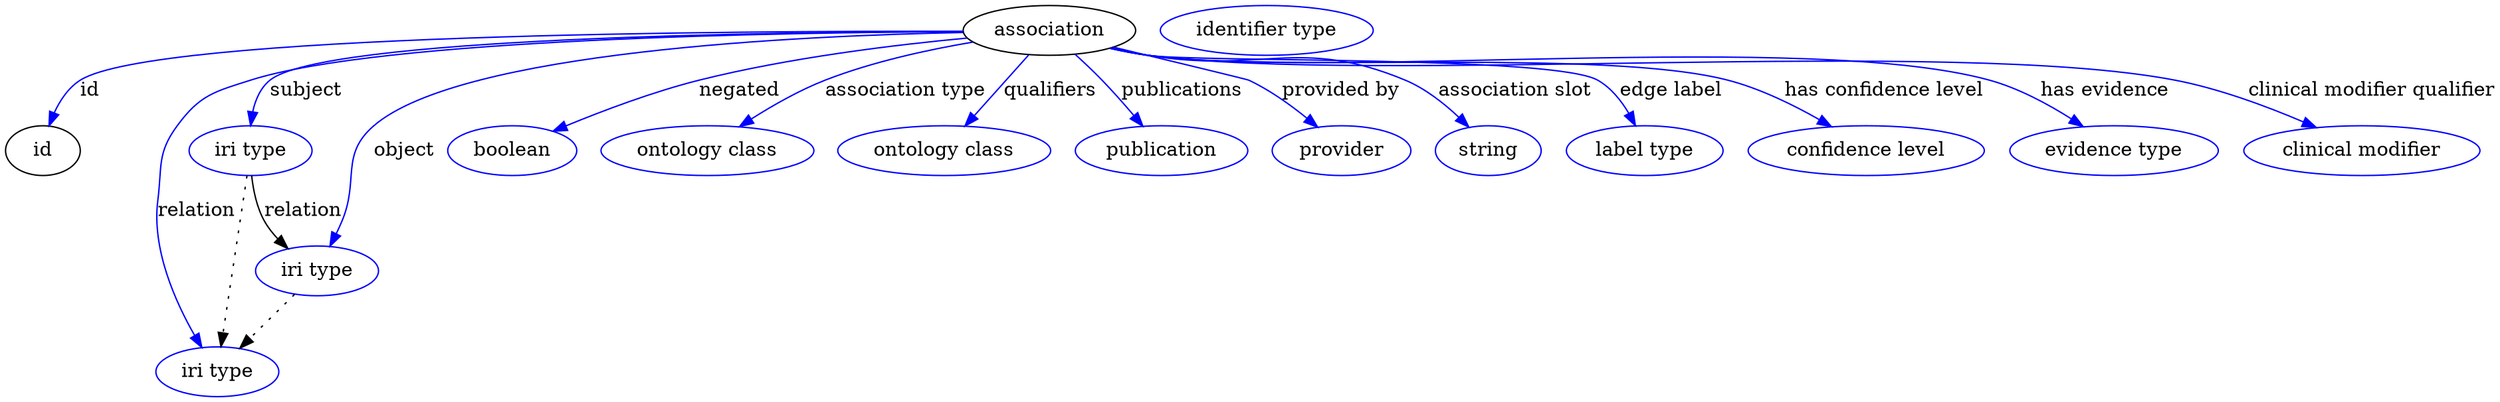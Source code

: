 digraph {
	graph [bb="0,0,1485.3,281"];
	node [label="\N"];
	association	 [height=0.5,
		label=association,
		pos="642,263",
		width=1.3723];
	id	 [height=0.5,
		pos="27,177",
		width=0.75];
	association -> id	 [color=blue,
		label=id,
		lp="63.445,220",
		pos="e,32.878,194.95 592.32,262.57 459.33,261.04 102.29,254.4 57.11,227 48.457,221.75 41.972,212.99 37.282,204.25",
		style=solid];
	subject	 [color=blue,
		height=0.5,
		label="iri type",
		pos="160,177",
		width=0.9834];
	association -> subject	 [color=blue,
		label=subject,
		lp="197.83,220",
		pos="e,161.42,195.12 592.6,262.19 479.63,259.92 209.66,251.93 177.34,227 170.41,221.65 166.24,213.36 163.73,205.06",
		style=solid];
	relation	 [color=blue,
		height=0.5,
		label="iri type",
		pos="140,18",
		width=0.9834];
	association -> relation	 [color=blue,
		label=relation,
		lp="129.38,134",
		pos="e,132.9,35.763 592.31,262.44 486.47,260.72 242.1,253.89 164,227 139.76,218.65 129.87,216.56 116,195 99.51,169.38 102.81,157.15 107.24,\
127 111.43,98.478 121.49,67.064 129.36,45.317",
		style=solid];
	object	 [color=blue,
		height=0.5,
		label="iri type",
		pos="203,91",
		width=0.9834];
	association -> object	 [color=blue,
		label=object,
		lp="257.1,177",
		pos="e,210.15,108.88 592.84,261.01 497.33,256.15 291.56,240.56 239.79,195 215.86,173.94 227.84,156.97 217,127 215.99,124.22 214.92,121.33 \
213.83,118.45",
		style=solid];
	negated	 [color=blue,
		height=0.5,
		label=boolean,
		pos="321,177",
		width=1.0584];
	association -> negated	 [color=blue,
		label=negated,
		lp="464.77,220",
		pos="e,347.9,190.01 594.99,257.38 554.14,251.83 493.65,241.97 442.47,227 413.03,218.39 381.01,205.03 357.23,194.29",
		style=solid];
	"association type"	 [color=blue,
		height=0.5,
		label="ontology class",
		pos="438,177",
		width=1.6931];
	association -> "association type"	 [color=blue,
		label="association type",
		lp="558.91,220",
		pos="e,459.62,194.04 598.45,254.42 572.92,248.52 540.42,239.48 513.19,227 497.41,219.77 481.21,209.44 467.91,200.04",
		style=solid];
	qualifiers	 [color=blue,
		height=0.5,
		label="ontology class",
		pos="578,177",
		width=1.6931];
	association -> qualifiers	 [color=blue,
		label=qualifiers,
		lp="640.05,220",
		pos="e,591.15,194.67 629.05,245.6 619.91,233.32 607.52,216.67 597.24,202.85",
		style=solid];
	publications	 [color=blue,
		height=0.5,
		label=publication,
		pos="707,177",
		width=1.3859];
	association -> publications	 [color=blue,
		label=publications,
		lp="715.22,220",
		pos="e,694.09,194.66 655.76,245.49 660.32,239.63 665.41,233.06 670,227 675.94,219.17 682.34,210.58 688.12,202.77",
		style=solid];
	"provided by"	 [color=blue,
		height=0.5,
		label=provider,
		pos="815,177",
		width=1.1129];
	association -> "provided by"	 [color=blue,
		label="provided by",
		lp="807.63,220",
		pos="e,798.06,193.52 680.19,251.36 709.6,242.28 746.34,230.6 753,227 766.28,219.81 779.5,209.66 790.31,200.38",
		style=solid];
	"association slot"	 [color=blue,
		height=0.5,
		label=string,
		pos="903,177",
		width=0.8403];
	association -> "association slot"	 [color=blue,
		label="association slot",
		lp="909.97,220",
		pos="e,889,193.36 678.57,250.78 685.94,248.62 693.67,246.56 701,245 764.08,231.54 786.05,253.18 845,227 858.75,220.89 871.68,210.42 881.82,\
200.63",
		style=solid];
	"edge label"	 [color=blue,
		height=0.5,
		label="label type",
		pos="996,177",
		width=1.2425];
	association -> "edge label"	 [color=blue,
		label="edge label",
		lp="1002.6,220",
		pos="e,987.04,195.02 678.19,250.56 685.66,248.39 693.52,246.38 701,245 757.08,234.61 906.66,253.8 957,227 967.01,221.67 975.29,212.52 \
981.6,203.5",
		style=solid];
	"has confidence level"	 [color=blue,
		height=0.5,
		label="confidence level",
		pos="1127,177",
		width=1.8836];
	association -> "has confidence level"	 [color=blue,
		label="has confidence level",
		lp="1126.8,220",
		pos="e,1102.9,193.98 677.86,250.55 685.42,248.35 693.41,246.34 701,245 847.39,219.12 891.96,267.49 1035,227 1055.8,221.11 1077.1,209.9 \
1094,199.58",
		style=solid];
	"has evidence"	 [color=blue,
		height=0.5,
		label="evidence type",
		pos="1272,177",
		width=1.6379];
	association -> "has evidence"	 [color=blue,
		label="has evidence",
		lp="1256,220",
		pos="e,1250.6,193.86 677.84,250.45 685.4,248.26 693.4,246.28 701,245 807.8,227.05 1084.1,257.65 1188,227 1207.3,221.3 1226.8,210.13 1242.1,\
199.8",
		style=solid];
	"clinical modifier qualifier"	 [color=blue,
		height=0.5,
		label="clinical modifier",
		pos="1417,177",
		width=1.8975];
	association -> "clinical modifier qualifier"	 [color=blue,
		label="clinical modifier qualifier",
		lp="1411.1,220",
		pos="e,1386.7,193.15 677.83,250.41 685.4,248.22 693.39,246.25 701,245 831.53,223.51 1166.7,254.71 1296,227 1324.3,220.93 1354.4,208.51 \
1377.5,197.57",
		style=solid];
	association_id	 [color=blue,
		height=0.5,
		label="identifier type",
		pos="769,263",
		width=1.652];
	subject -> relation	 [pos="e,142.27,36.027 157.71,158.76 154.24,131.21 147.64,78.735 143.55,46.223",
		style=dotted];
	subject -> object	 [label=relation,
		lp="196.38,134",
		pos="e,187.76,107.25 163.37,158.76 165.61,148.99 169.12,136.95 174.24,127 176.32,122.97 178.88,118.96 181.62,115.16"];
	object -> relation	 [pos="e,154.24,34.499 188.7,74.435 180.49,64.915 170.02,52.785 160.9,42.212",
		style=dotted];
}
